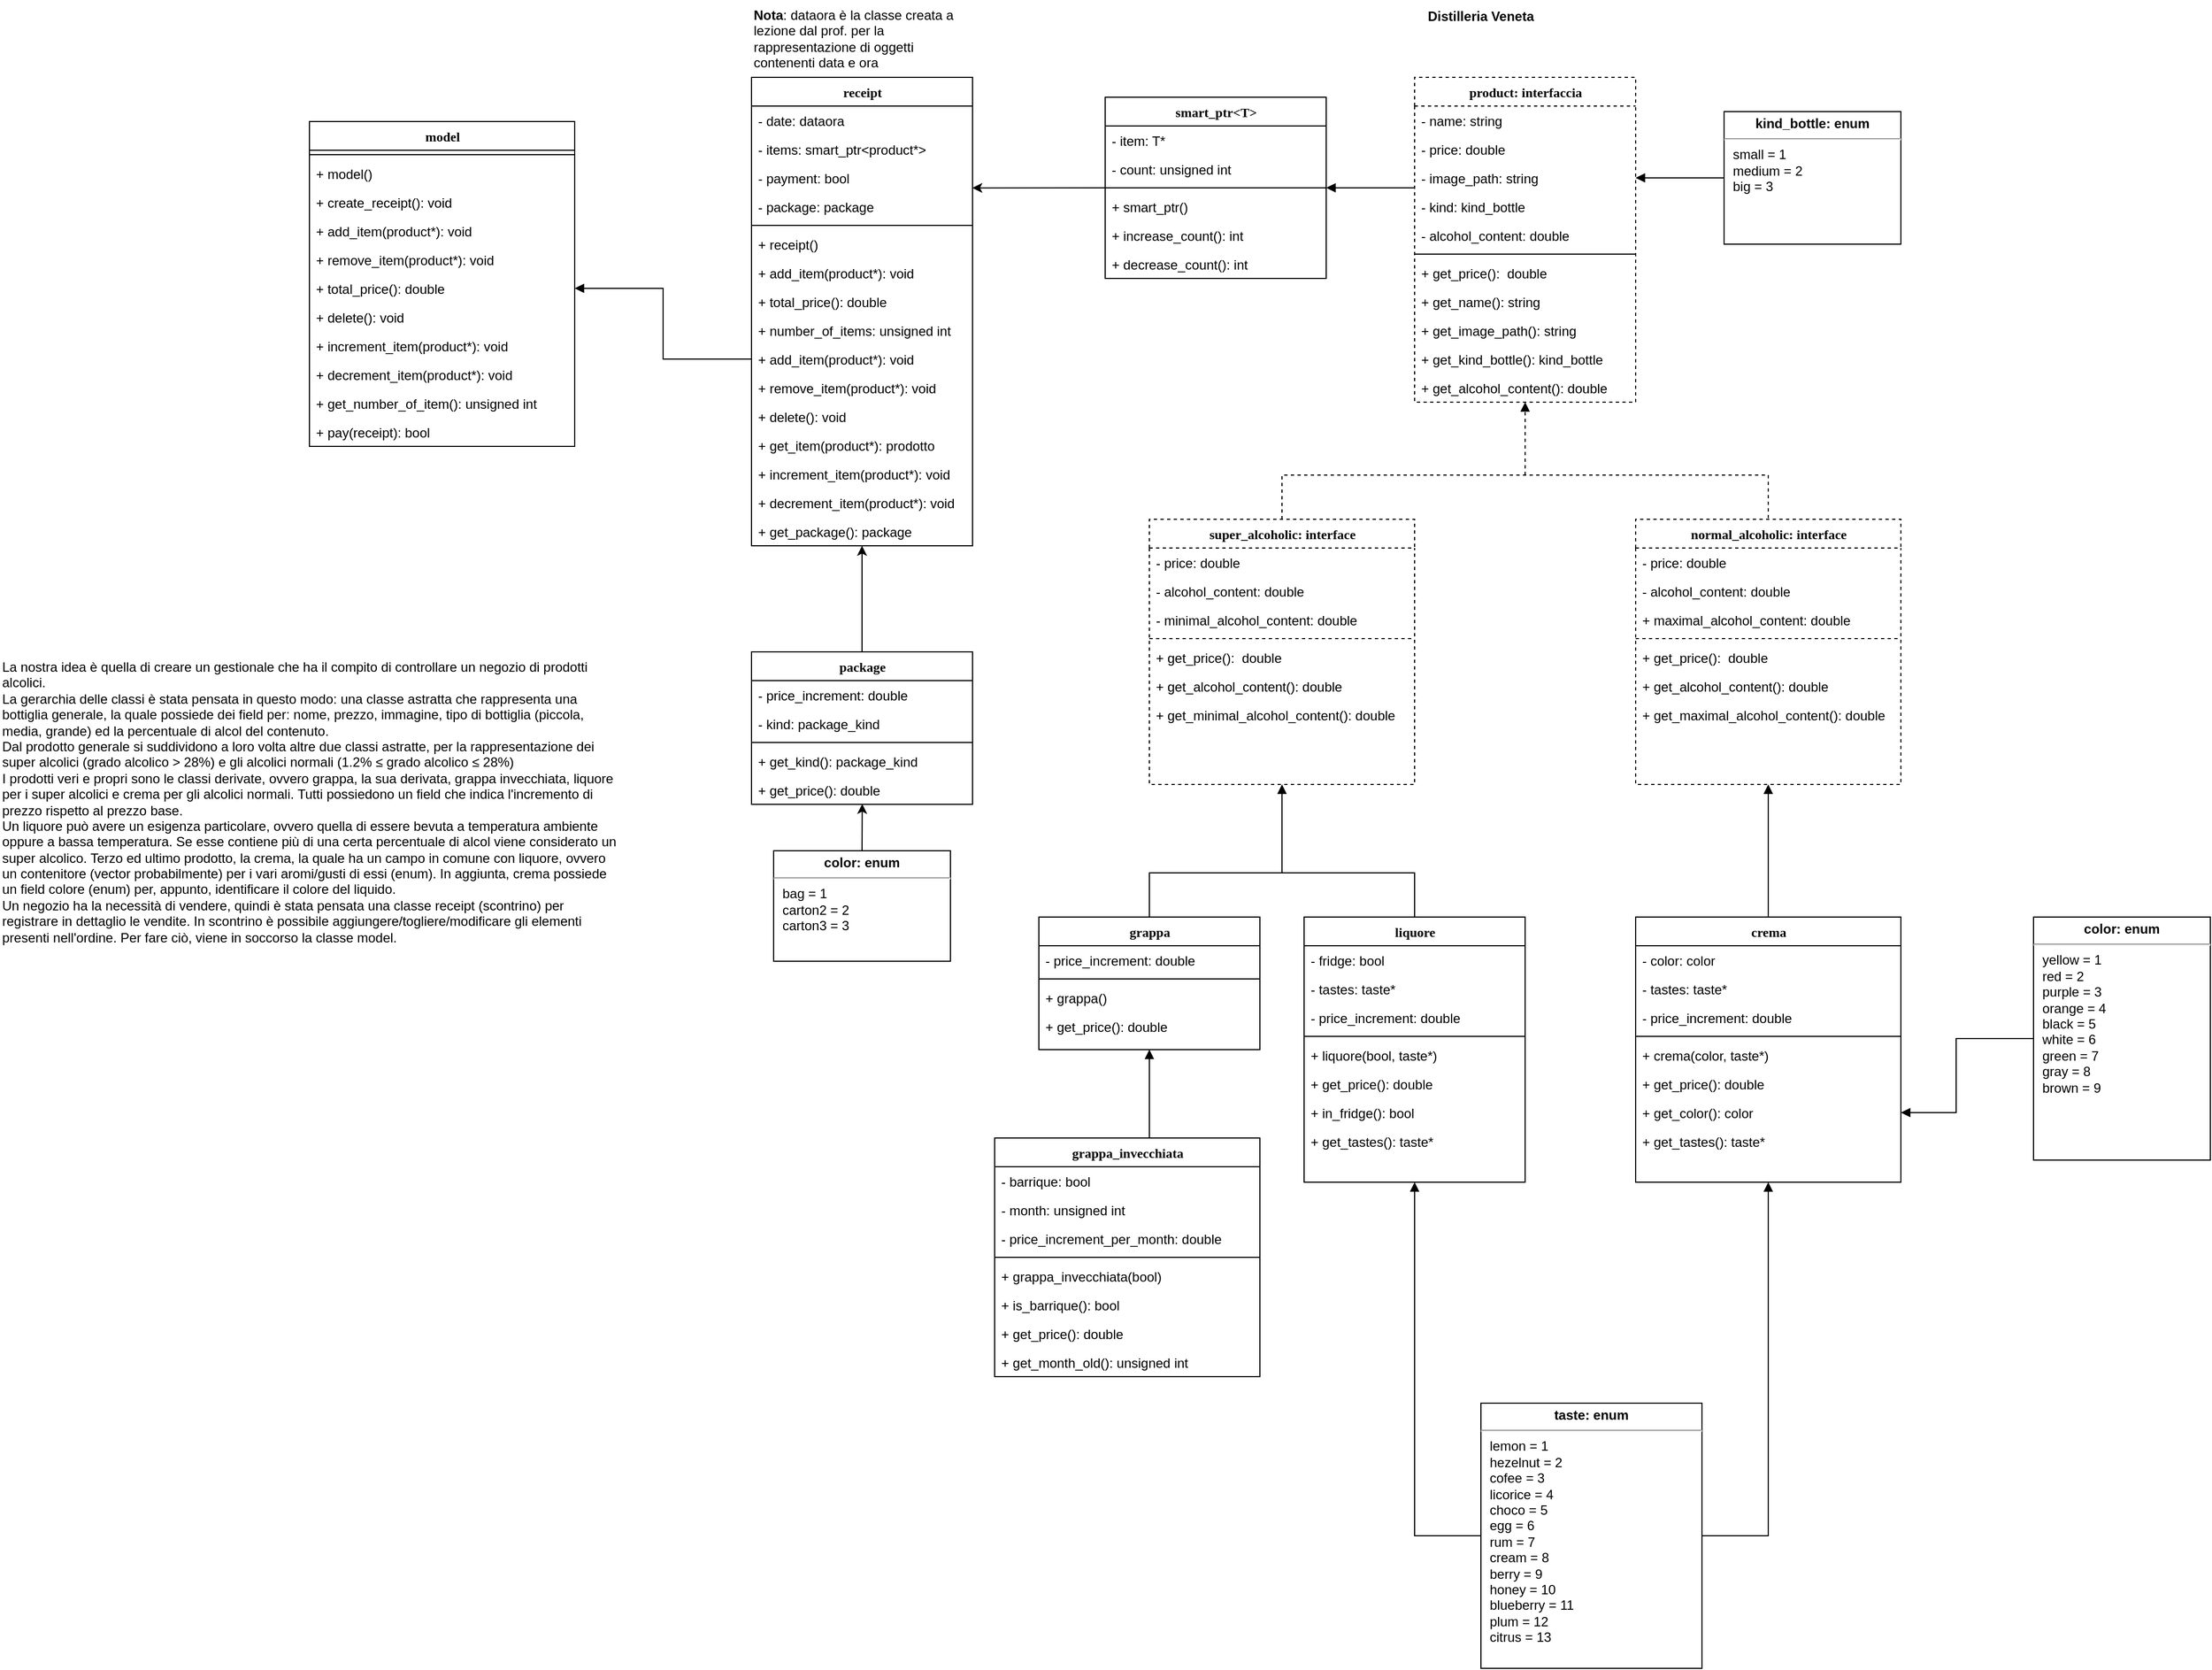 <mxfile version="13.9.9" type="device"><diagram name="Page-1" id="6133507b-19e7-1e82-6fc7-422aa6c4b21f"><mxGraphModel dx="2286" dy="769" grid="1" gridSize="10" guides="1" tooltips="1" connect="1" arrows="1" fold="1" page="1" pageScale="1" pageWidth="1100" pageHeight="850" background="#ffffff" math="0" shadow="0"><root><mxCell id="0"/><mxCell id="1" parent="0"/><mxCell id="235556782a83e6d0-1" value="grappa" style="swimlane;html=1;fontStyle=1;align=center;verticalAlign=top;childLayout=stackLayout;horizontal=1;startSize=26;horizontalStack=0;resizeParent=1;resizeLast=0;collapsible=1;marginBottom=0;swimlaneFillColor=#ffffff;rounded=0;shadow=0;comic=0;labelBackgroundColor=none;strokeWidth=1;fillColor=none;fontFamily=Verdana;fontSize=12" parent="1" vertex="1"><mxGeometry x="60" y="840" width="200" height="120" as="geometry"/></mxCell><mxCell id="wDToWBYk2xvD05rWvp_f-60" value="- price_increment: double" style="text;strokeColor=none;fillColor=none;align=left;verticalAlign=top;spacingLeft=4;spacingRight=4;overflow=hidden;rotatable=0;points=[[0,0.5],[1,0.5]];portConstraint=eastwest;" parent="235556782a83e6d0-1" vertex="1"><mxGeometry y="26" width="200" height="26" as="geometry"/></mxCell><mxCell id="235556782a83e6d0-6" value="" style="line;html=1;strokeWidth=1;fillColor=none;align=left;verticalAlign=middle;spacingTop=-1;spacingLeft=3;spacingRight=3;rotatable=0;labelPosition=right;points=[];portConstraint=eastwest;" parent="235556782a83e6d0-1" vertex="1"><mxGeometry y="52" width="200" height="8" as="geometry"/></mxCell><mxCell id="wDToWBYk2xvD05rWvp_f-27" value="+ grappa()" style="text;strokeColor=none;fillColor=none;align=left;verticalAlign=top;spacingLeft=4;spacingRight=4;overflow=hidden;rotatable=0;points=[[0,0.5],[1,0.5]];portConstraint=eastwest;" parent="235556782a83e6d0-1" vertex="1"><mxGeometry y="60" width="200" height="26" as="geometry"/></mxCell><mxCell id="wDToWBYk2xvD05rWvp_f-17" value="+ get_price(): double" style="text;strokeColor=none;fillColor=none;align=left;verticalAlign=top;spacingLeft=4;spacingRight=4;overflow=hidden;rotatable=0;points=[[0,0.5],[1,0.5]];portConstraint=eastwest;" parent="235556782a83e6d0-1" vertex="1"><mxGeometry y="86" width="200" height="26" as="geometry"/></mxCell><mxCell id="78961159f06e98e8-69" value="liquore" style="swimlane;html=1;fontStyle=1;align=center;verticalAlign=top;childLayout=stackLayout;horizontal=1;startSize=26;horizontalStack=0;resizeParent=1;resizeLast=0;collapsible=1;marginBottom=0;swimlaneFillColor=#ffffff;rounded=0;shadow=0;comic=0;labelBackgroundColor=none;strokeWidth=1;fillColor=none;fontFamily=Verdana;fontSize=12" parent="1" vertex="1"><mxGeometry x="300" y="840" width="200" height="240" as="geometry"/></mxCell><mxCell id="wDToWBYk2xvD05rWvp_f-36" value="- fridge: bool" style="text;strokeColor=none;fillColor=none;align=left;verticalAlign=top;spacingLeft=4;spacingRight=4;overflow=hidden;rotatable=0;points=[[0,0.5],[1,0.5]];portConstraint=eastwest;" parent="78961159f06e98e8-69" vertex="1"><mxGeometry y="26" width="200" height="26" as="geometry"/></mxCell><mxCell id="wDToWBYk2xvD05rWvp_f-41" value="- tastes: taste*" style="text;strokeColor=none;fillColor=none;align=left;verticalAlign=top;spacingLeft=4;spacingRight=4;overflow=hidden;rotatable=0;points=[[0,0.5],[1,0.5]];portConstraint=eastwest;" parent="78961159f06e98e8-69" vertex="1"><mxGeometry y="52" width="200" height="26" as="geometry"/></mxCell><mxCell id="wDToWBYk2xvD05rWvp_f-62" value="- price_increment: double" style="text;strokeColor=none;fillColor=none;align=left;verticalAlign=top;spacingLeft=4;spacingRight=4;overflow=hidden;rotatable=0;points=[[0,0.5],[1,0.5]];portConstraint=eastwest;" parent="78961159f06e98e8-69" vertex="1"><mxGeometry y="78" width="200" height="26" as="geometry"/></mxCell><mxCell id="78961159f06e98e8-77" value="" style="line;html=1;strokeWidth=1;fillColor=none;align=left;verticalAlign=middle;spacingTop=-1;spacingLeft=3;spacingRight=3;rotatable=0;labelPosition=right;points=[];portConstraint=eastwest;" parent="78961159f06e98e8-69" vertex="1"><mxGeometry y="104" width="200" height="8" as="geometry"/></mxCell><mxCell id="wDToWBYk2xvD05rWvp_f-29" value="+ liquore(bool, taste*)" style="text;strokeColor=none;fillColor=none;align=left;verticalAlign=top;spacingLeft=4;spacingRight=4;overflow=hidden;rotatable=0;points=[[0,0.5],[1,0.5]];portConstraint=eastwest;" parent="78961159f06e98e8-69" vertex="1"><mxGeometry y="112" width="200" height="26" as="geometry"/></mxCell><mxCell id="wDToWBYk2xvD05rWvp_f-30" value="+ get_price(): double" style="text;strokeColor=none;fillColor=none;align=left;verticalAlign=top;spacingLeft=4;spacingRight=4;overflow=hidden;rotatable=0;points=[[0,0.5],[1,0.5]];portConstraint=eastwest;" parent="78961159f06e98e8-69" vertex="1"><mxGeometry y="138" width="200" height="26" as="geometry"/></mxCell><mxCell id="wDToWBYk2xvD05rWvp_f-37" value="+ in_fridge(): bool" style="text;strokeColor=none;fillColor=none;align=left;verticalAlign=top;spacingLeft=4;spacingRight=4;overflow=hidden;rotatable=0;points=[[0,0.5],[1,0.5]];portConstraint=eastwest;" parent="78961159f06e98e8-69" vertex="1"><mxGeometry y="164" width="200" height="26" as="geometry"/></mxCell><mxCell id="wDToWBYk2xvD05rWvp_f-43" value="+ get_tastes(): taste*" style="text;strokeColor=none;fillColor=none;align=left;verticalAlign=top;spacingLeft=4;spacingRight=4;overflow=hidden;rotatable=0;points=[[0,0.5],[1,0.5]];portConstraint=eastwest;" parent="78961159f06e98e8-69" vertex="1"><mxGeometry y="190" width="200" height="26" as="geometry"/></mxCell><mxCell id="78961159f06e98e8-108" value="crema" style="swimlane;html=1;fontStyle=1;align=center;verticalAlign=top;childLayout=stackLayout;horizontal=1;startSize=26;horizontalStack=0;resizeParent=1;resizeLast=0;collapsible=1;marginBottom=0;swimlaneFillColor=#ffffff;rounded=0;shadow=0;comic=0;labelBackgroundColor=none;strokeWidth=1;fillColor=none;fontFamily=Verdana;fontSize=12" parent="1" vertex="1"><mxGeometry x="600" y="840" width="240" height="240" as="geometry"/></mxCell><mxCell id="78961159f06e98e8-109" value="- color: color" style="text;html=1;strokeColor=none;fillColor=none;align=left;verticalAlign=top;spacingLeft=4;spacingRight=4;whiteSpace=wrap;overflow=hidden;rotatable=0;points=[[0,0.5],[1,0.5]];portConstraint=eastwest;" parent="78961159f06e98e8-108" vertex="1"><mxGeometry y="26" width="240" height="26" as="geometry"/></mxCell><mxCell id="wDToWBYk2xvD05rWvp_f-42" value="- tastes: taste*" style="text;strokeColor=none;fillColor=none;align=left;verticalAlign=top;spacingLeft=4;spacingRight=4;overflow=hidden;rotatable=0;points=[[0,0.5],[1,0.5]];portConstraint=eastwest;" parent="78961159f06e98e8-108" vertex="1"><mxGeometry y="52" width="240" height="26" as="geometry"/></mxCell><mxCell id="wDToWBYk2xvD05rWvp_f-63" value="- price_increment: double" style="text;strokeColor=none;fillColor=none;align=left;verticalAlign=top;spacingLeft=4;spacingRight=4;overflow=hidden;rotatable=0;points=[[0,0.5],[1,0.5]];portConstraint=eastwest;" parent="78961159f06e98e8-108" vertex="1"><mxGeometry y="78" width="240" height="26" as="geometry"/></mxCell><mxCell id="78961159f06e98e8-116" value="" style="line;html=1;strokeWidth=1;fillColor=none;align=left;verticalAlign=middle;spacingTop=-1;spacingLeft=3;spacingRight=3;rotatable=0;labelPosition=right;points=[];portConstraint=eastwest;" parent="78961159f06e98e8-108" vertex="1"><mxGeometry y="104" width="240" height="8" as="geometry"/></mxCell><mxCell id="78961159f06e98e8-117" value="+ crema(color, taste*)" style="text;html=1;strokeColor=none;fillColor=none;align=left;verticalAlign=top;spacingLeft=4;spacingRight=4;whiteSpace=wrap;overflow=hidden;rotatable=0;points=[[0,0.5],[1,0.5]];portConstraint=eastwest;" parent="78961159f06e98e8-108" vertex="1"><mxGeometry y="112" width="240" height="26" as="geometry"/></mxCell><mxCell id="wDToWBYk2xvD05rWvp_f-31" value="+ get_price(): double" style="text;strokeColor=none;fillColor=none;align=left;verticalAlign=top;spacingLeft=4;spacingRight=4;overflow=hidden;rotatable=0;points=[[0,0.5],[1,0.5]];portConstraint=eastwest;" parent="78961159f06e98e8-108" vertex="1"><mxGeometry y="138" width="240" height="26" as="geometry"/></mxCell><mxCell id="wDToWBYk2xvD05rWvp_f-35" value="+ get_color(): color" style="text;strokeColor=none;fillColor=none;align=left;verticalAlign=top;spacingLeft=4;spacingRight=4;overflow=hidden;rotatable=0;points=[[0,0.5],[1,0.5]];portConstraint=eastwest;" parent="78961159f06e98e8-108" vertex="1"><mxGeometry y="164" width="240" height="26" as="geometry"/></mxCell><mxCell id="wDToWBYk2xvD05rWvp_f-44" value="+ get_tastes(): taste*" style="text;strokeColor=none;fillColor=none;align=left;verticalAlign=top;spacingLeft=4;spacingRight=4;overflow=hidden;rotatable=0;points=[[0,0.5],[1,0.5]];portConstraint=eastwest;" parent="78961159f06e98e8-108" vertex="1"><mxGeometry y="190" width="240" height="26" as="geometry"/></mxCell><mxCell id="wDToWBYk2xvD05rWvp_f-25" style="edgeStyle=elbowEdgeStyle;rounded=0;orthogonalLoop=1;jettySize=auto;html=1;entryX=0;entryY=0.5;entryDx=0;entryDy=0;startArrow=block;startFill=1;endArrow=none;endFill=0;strokeWidth=1;exitX=1;exitY=0.5;exitDx=0;exitDy=0;" parent="1" source="eJOInDr4pO3_xWl0mh2r-6" target="wDToWBYk2xvD05rWvp_f-23" edge="1"><mxGeometry relative="1" as="geometry"><mxPoint x="620" y="180" as="sourcePoint"/><Array as="points"><mxPoint x="610" y="200"/></Array></mxGeometry></mxCell><mxCell id="wDToWBYk2xvD05rWvp_f-21" style="edgeStyle=elbowEdgeStyle;rounded=0;orthogonalLoop=1;jettySize=auto;html=1;entryX=0.5;entryY=1;entryDx=0;entryDy=0;endArrow=block;endFill=1;strokeWidth=1;" parent="1" source="wDToWBYk2xvD05rWvp_f-7" target="235556782a83e6d0-1" edge="1"><mxGeometry relative="1" as="geometry"/></mxCell><mxCell id="wDToWBYk2xvD05rWvp_f-7" value="grappa_invecchiata" style="swimlane;html=1;fontStyle=1;align=center;verticalAlign=top;childLayout=stackLayout;horizontal=1;startSize=26;horizontalStack=0;resizeParent=1;resizeLast=0;collapsible=1;marginBottom=0;swimlaneFillColor=#ffffff;rounded=0;shadow=0;comic=0;labelBackgroundColor=none;strokeWidth=1;fillColor=none;fontFamily=Verdana;fontSize=12" parent="1" vertex="1"><mxGeometry x="20" y="1040" width="240" height="216" as="geometry"/></mxCell><mxCell id="wDToWBYk2xvD05rWvp_f-8" value="- barrique: bool" style="text;html=1;strokeColor=none;fillColor=none;align=left;verticalAlign=top;spacingLeft=4;spacingRight=4;whiteSpace=wrap;overflow=hidden;rotatable=0;points=[[0,0.5],[1,0.5]];portConstraint=eastwest;" parent="wDToWBYk2xvD05rWvp_f-7" vertex="1"><mxGeometry y="26" width="240" height="26" as="geometry"/></mxCell><mxCell id="wDToWBYk2xvD05rWvp_f-32" value="- month: unsigned int" style="text;strokeColor=none;fillColor=none;align=left;verticalAlign=top;spacingLeft=4;spacingRight=4;overflow=hidden;rotatable=0;points=[[0,0.5],[1,0.5]];portConstraint=eastwest;" parent="wDToWBYk2xvD05rWvp_f-7" vertex="1"><mxGeometry y="52" width="240" height="26" as="geometry"/></mxCell><mxCell id="wDToWBYk2xvD05rWvp_f-64" value="- price_increment_per_month: double" style="text;strokeColor=none;fillColor=none;align=left;verticalAlign=top;spacingLeft=4;spacingRight=4;overflow=hidden;rotatable=0;points=[[0,0.5],[1,0.5]];portConstraint=eastwest;" parent="wDToWBYk2xvD05rWvp_f-7" vertex="1"><mxGeometry y="78" width="240" height="26" as="geometry"/></mxCell><mxCell id="wDToWBYk2xvD05rWvp_f-9" value="" style="line;html=1;strokeWidth=1;fillColor=none;align=left;verticalAlign=middle;spacingTop=-1;spacingLeft=3;spacingRight=3;rotatable=0;labelPosition=right;points=[];portConstraint=eastwest;" parent="wDToWBYk2xvD05rWvp_f-7" vertex="1"><mxGeometry y="104" width="240" height="8" as="geometry"/></mxCell><mxCell id="wDToWBYk2xvD05rWvp_f-28" value="+ grappa_invecchiata(bool)" style="text;strokeColor=none;fillColor=none;align=left;verticalAlign=top;spacingLeft=4;spacingRight=4;overflow=hidden;rotatable=0;points=[[0,0.5],[1,0.5]];portConstraint=eastwest;" parent="wDToWBYk2xvD05rWvp_f-7" vertex="1"><mxGeometry y="112" width="240" height="26" as="geometry"/></mxCell><mxCell id="wDToWBYk2xvD05rWvp_f-15" value="+ is_barrique(): bool" style="text;html=1;strokeColor=none;fillColor=none;align=left;verticalAlign=top;spacingLeft=4;spacingRight=4;whiteSpace=wrap;overflow=hidden;rotatable=0;points=[[0,0.5],[1,0.5]];portConstraint=eastwest;" parent="wDToWBYk2xvD05rWvp_f-7" vertex="1"><mxGeometry y="138" width="240" height="26" as="geometry"/></mxCell><mxCell id="wDToWBYk2xvD05rWvp_f-19" value="+ get_price(): double" style="text;strokeColor=none;fillColor=none;align=left;verticalAlign=top;spacingLeft=4;spacingRight=4;overflow=hidden;rotatable=0;points=[[0,0.5],[1,0.5]];portConstraint=eastwest;" parent="wDToWBYk2xvD05rWvp_f-7" vertex="1"><mxGeometry y="164" width="240" height="26" as="geometry"/></mxCell><mxCell id="wDToWBYk2xvD05rWvp_f-33" value="+ get_month_old(): unsigned int" style="text;strokeColor=none;fillColor=none;align=left;verticalAlign=top;spacingLeft=4;spacingRight=4;overflow=hidden;rotatable=0;points=[[0,0.5],[1,0.5]];portConstraint=eastwest;" parent="wDToWBYk2xvD05rWvp_f-7" vertex="1"><mxGeometry y="190" width="240" height="26" as="geometry"/></mxCell><mxCell id="wDToWBYk2xvD05rWvp_f-23" value="&lt;p style=&quot;margin: 4px 0px 0px ; text-align: center&quot;&gt;&lt;b&gt;kind_bottle: enum&lt;/b&gt;&lt;/p&gt;&lt;hr&gt;&lt;p style=&quot;margin: 0px ; margin-left: 8px&quot;&gt;small = 1&lt;br&gt;medium = 2&lt;br&gt;big = 3&lt;/p&gt;" style="verticalAlign=top;align=left;overflow=fill;fontSize=12;fontFamily=Helvetica;html=1;" parent="1" vertex="1"><mxGeometry x="680" y="111" width="160" height="120" as="geometry"/></mxCell><mxCell id="wDToWBYk2xvD05rWvp_f-38" value="&lt;p style=&quot;margin: 4px 0px 0px ; text-align: center&quot;&gt;&lt;b&gt;color: enum&lt;/b&gt;&lt;/p&gt;&lt;hr&gt;&lt;p style=&quot;margin: 0px ; margin-left: 8px&quot;&gt;yellow = 1&lt;br&gt;red = 2&lt;br&gt;purple = 3&lt;/p&gt;&lt;p style=&quot;margin: 0px ; margin-left: 8px&quot;&gt;orange = 4&lt;/p&gt;&lt;p style=&quot;margin: 0px ; margin-left: 8px&quot;&gt;black = 5&lt;/p&gt;&lt;p style=&quot;margin: 0px ; margin-left: 8px&quot;&gt;white = 6&lt;/p&gt;&lt;p style=&quot;margin: 0px ; margin-left: 8px&quot;&gt;green = 7&lt;/p&gt;&lt;p style=&quot;margin: 0px ; margin-left: 8px&quot;&gt;gray = 8&lt;/p&gt;&lt;p style=&quot;margin: 0px ; margin-left: 8px&quot;&gt;brown = 9&lt;/p&gt;" style="verticalAlign=top;align=left;overflow=fill;fontSize=12;fontFamily=Helvetica;html=1;" parent="1" vertex="1"><mxGeometry x="960" y="840" width="160" height="220" as="geometry"/></mxCell><mxCell id="wDToWBYk2xvD05rWvp_f-40" value="" style="endArrow=none;html=1;strokeWidth=1;edgeStyle=orthogonalEdgeStyle;rounded=0;startArrow=block;startFill=1;exitX=1;exitY=0.5;exitDx=0;exitDy=0;entryX=0;entryY=0.5;entryDx=0;entryDy=0;" parent="1" source="wDToWBYk2xvD05rWvp_f-35" target="wDToWBYk2xvD05rWvp_f-38" edge="1"><mxGeometry width="50" height="50" relative="1" as="geometry"><mxPoint x="820" y="991" as="sourcePoint"/><mxPoint x="940" y="1080" as="targetPoint"/><Array as="points"><mxPoint x="890" y="1017"/><mxPoint x="890" y="950"/></Array></mxGeometry></mxCell><mxCell id="wDToWBYk2xvD05rWvp_f-45" value="&lt;p style=&quot;margin: 4px 0px 0px ; text-align: center&quot;&gt;&lt;b&gt;taste: enum&lt;/b&gt;&lt;/p&gt;&lt;hr&gt;&lt;p style=&quot;margin: 0px ; margin-left: 8px&quot;&gt;lemon = 1&lt;br&gt;hezelnut = 2&lt;br&gt;cofee = 3&lt;/p&gt;&lt;p style=&quot;margin: 0px ; margin-left: 8px&quot;&gt;licorice = 4&lt;/p&gt;&lt;p style=&quot;margin: 0px ; margin-left: 8px&quot;&gt;choco = 5&lt;/p&gt;&lt;p style=&quot;margin: 0px ; margin-left: 8px&quot;&gt;egg = 6&lt;/p&gt;&lt;p style=&quot;margin: 0px ; margin-left: 8px&quot;&gt;rum = 7&lt;/p&gt;&lt;p style=&quot;margin: 0px ; margin-left: 8px&quot;&gt;cream = 8&lt;/p&gt;&lt;p style=&quot;margin: 0px ; margin-left: 8px&quot;&gt;berry = 9&lt;/p&gt;&lt;p style=&quot;margin: 0px ; margin-left: 8px&quot;&gt;honey = 10&lt;/p&gt;&lt;p style=&quot;margin: 0px ; margin-left: 8px&quot;&gt;blueberry = 11&lt;/p&gt;&lt;p style=&quot;margin: 0px ; margin-left: 8px&quot;&gt;plum = 12&lt;/p&gt;&lt;p style=&quot;margin: 0px ; margin-left: 8px&quot;&gt;citrus = 13&lt;/p&gt;" style="verticalAlign=top;align=left;overflow=fill;fontSize=12;fontFamily=Helvetica;html=1;" parent="1" vertex="1"><mxGeometry x="460" y="1280" width="200" height="240" as="geometry"/></mxCell><mxCell id="wDToWBYk2xvD05rWvp_f-46" value="" style="endArrow=block;html=1;strokeWidth=1;entryX=0.5;entryY=1;entryDx=0;entryDy=0;edgeStyle=elbowEdgeStyle;rounded=0;endFill=1;" parent="1" target="78961159f06e98e8-69" edge="1"><mxGeometry width="50" height="50" relative="1" as="geometry"><mxPoint x="460" y="1400" as="sourcePoint"/><mxPoint x="450" y="1280" as="targetPoint"/><Array as="points"><mxPoint x="400" y="1260"/><mxPoint x="460" y="1320"/></Array></mxGeometry></mxCell><mxCell id="wDToWBYk2xvD05rWvp_f-47" value="" style="endArrow=block;html=1;strokeWidth=1;exitX=1;exitY=0.5;exitDx=0;exitDy=0;entryX=0.5;entryY=1;entryDx=0;entryDy=0;edgeStyle=elbowEdgeStyle;rounded=0;endFill=1;" parent="1" source="wDToWBYk2xvD05rWvp_f-45" target="78961159f06e98e8-108" edge="1"><mxGeometry width="50" height="50" relative="1" as="geometry"><mxPoint x="600" y="1230" as="sourcePoint"/><mxPoint x="650" y="1180" as="targetPoint"/><Array as="points"><mxPoint x="720" y="1260"/></Array></mxGeometry></mxCell><mxCell id="wDToWBYk2xvD05rWvp_f-56" value="model" style="swimlane;html=1;fontStyle=1;align=center;verticalAlign=top;childLayout=stackLayout;horizontal=1;startSize=26;horizontalStack=0;resizeParent=1;resizeLast=0;collapsible=1;marginBottom=0;swimlaneFillColor=#ffffff;rounded=0;shadow=0;comic=0;labelBackgroundColor=none;strokeWidth=1;fillColor=none;fontFamily=Verdana;fontSize=12" parent="1" vertex="1"><mxGeometry x="-600" y="120" width="240" height="294" as="geometry"/></mxCell><mxCell id="wDToWBYk2xvD05rWvp_f-57" value="" style="line;html=1;strokeWidth=1;fillColor=none;align=left;verticalAlign=middle;spacingTop=-1;spacingLeft=3;spacingRight=3;rotatable=0;labelPosition=right;points=[];portConstraint=eastwest;" parent="wDToWBYk2xvD05rWvp_f-56" vertex="1"><mxGeometry y="26" width="240" height="8" as="geometry"/></mxCell><mxCell id="wDToWBYk2xvD05rWvp_f-58" value="+ model()" style="text;strokeColor=none;fillColor=none;align=left;verticalAlign=top;spacingLeft=4;spacingRight=4;overflow=hidden;rotatable=0;points=[[0,0.5],[1,0.5]];portConstraint=eastwest;" parent="wDToWBYk2xvD05rWvp_f-56" vertex="1"><mxGeometry y="34" width="240" height="26" as="geometry"/></mxCell><mxCell id="wDToWBYk2xvD05rWvp_f-97" value="+ create_receipt(): void" style="text;strokeColor=none;fillColor=none;align=left;verticalAlign=top;spacingLeft=4;spacingRight=4;overflow=hidden;rotatable=0;points=[[0,0.5],[1,0.5]];portConstraint=eastwest;" parent="wDToWBYk2xvD05rWvp_f-56" vertex="1"><mxGeometry y="60" width="240" height="26" as="geometry"/></mxCell><mxCell id="wDToWBYk2xvD05rWvp_f-66" value="+ add_item(product*): void" style="text;strokeColor=none;fillColor=none;align=left;verticalAlign=top;spacingLeft=4;spacingRight=4;overflow=hidden;rotatable=0;points=[[0,0.5],[1,0.5]];portConstraint=eastwest;" parent="wDToWBYk2xvD05rWvp_f-56" vertex="1"><mxGeometry y="86" width="240" height="26" as="geometry"/></mxCell><mxCell id="wDToWBYk2xvD05rWvp_f-88" value="+ remove_item(product*): void" style="text;strokeColor=none;fillColor=none;align=left;verticalAlign=top;spacingLeft=4;spacingRight=4;overflow=hidden;rotatable=0;points=[[0,0.5],[1,0.5]];portConstraint=eastwest;" parent="wDToWBYk2xvD05rWvp_f-56" vertex="1"><mxGeometry y="112" width="240" height="26" as="geometry"/></mxCell><mxCell id="wDToWBYk2xvD05rWvp_f-59" value="+ total_price(): double" style="text;strokeColor=none;fillColor=none;align=left;verticalAlign=top;spacingLeft=4;spacingRight=4;overflow=hidden;rotatable=0;points=[[0,0.5],[1,0.5]];portConstraint=eastwest;" parent="wDToWBYk2xvD05rWvp_f-56" vertex="1"><mxGeometry y="138" width="240" height="26" as="geometry"/></mxCell><mxCell id="wDToWBYk2xvD05rWvp_f-90" value="+ delete(): void" style="text;strokeColor=none;fillColor=none;align=left;verticalAlign=top;spacingLeft=4;spacingRight=4;overflow=hidden;rotatable=0;points=[[0,0.5],[1,0.5]];portConstraint=eastwest;" parent="wDToWBYk2xvD05rWvp_f-56" vertex="1"><mxGeometry y="164" width="240" height="26" as="geometry"/></mxCell><mxCell id="wDToWBYk2xvD05rWvp_f-93" value="+ increment_item(product*): void" style="text;strokeColor=none;fillColor=none;align=left;verticalAlign=top;spacingLeft=4;spacingRight=4;overflow=hidden;rotatable=0;points=[[0,0.5],[1,0.5]];portConstraint=eastwest;" parent="wDToWBYk2xvD05rWvp_f-56" vertex="1"><mxGeometry y="190" width="240" height="26" as="geometry"/></mxCell><mxCell id="wDToWBYk2xvD05rWvp_f-96" value="+ decrement_item(product*): void" style="text;strokeColor=none;fillColor=none;align=left;verticalAlign=top;spacingLeft=4;spacingRight=4;overflow=hidden;rotatable=0;points=[[0,0.5],[1,0.5]];portConstraint=eastwest;" parent="wDToWBYk2xvD05rWvp_f-56" vertex="1"><mxGeometry y="216" width="240" height="26" as="geometry"/></mxCell><mxCell id="wDToWBYk2xvD05rWvp_f-98" value="+ get_number_of_item(): unsigned int" style="text;strokeColor=none;fillColor=none;align=left;verticalAlign=top;spacingLeft=4;spacingRight=4;overflow=hidden;rotatable=0;points=[[0,0.5],[1,0.5]];portConstraint=eastwest;" parent="wDToWBYk2xvD05rWvp_f-56" vertex="1"><mxGeometry y="242" width="240" height="26" as="geometry"/></mxCell><mxCell id="wDToWBYk2xvD05rWvp_f-99" value="+ pay(receipt): bool" style="text;strokeColor=none;fillColor=none;align=left;verticalAlign=top;spacingLeft=4;spacingRight=4;overflow=hidden;rotatable=0;points=[[0,0.5],[1,0.5]];portConstraint=eastwest;" parent="wDToWBYk2xvD05rWvp_f-56" vertex="1"><mxGeometry y="268" width="240" height="26" as="geometry"/></mxCell><mxCell id="wDToWBYk2xvD05rWvp_f-67" value="receipt" style="swimlane;html=1;fontStyle=1;align=center;verticalAlign=top;childLayout=stackLayout;horizontal=1;startSize=26;horizontalStack=0;resizeParent=1;resizeLast=0;collapsible=1;marginBottom=0;swimlaneFillColor=#ffffff;rounded=0;shadow=0;comic=0;labelBackgroundColor=none;strokeWidth=1;fillColor=none;fontFamily=Verdana;fontSize=12" parent="1" vertex="1"><mxGeometry x="-200" y="80" width="200" height="424" as="geometry"/></mxCell><mxCell id="wDToWBYk2xvD05rWvp_f-73" value="- date: dataora" style="text;strokeColor=none;fillColor=none;align=left;verticalAlign=top;spacingLeft=4;spacingRight=4;overflow=hidden;rotatable=0;points=[[0,0.5],[1,0.5]];portConstraint=eastwest;" parent="wDToWBYk2xvD05rWvp_f-67" vertex="1"><mxGeometry y="26" width="200" height="26" as="geometry"/></mxCell><mxCell id="wDToWBYk2xvD05rWvp_f-75" value="- items: smart_ptr&lt;product*&gt;" style="text;strokeColor=none;fillColor=none;align=left;verticalAlign=top;spacingLeft=4;spacingRight=4;overflow=hidden;rotatable=0;points=[[0,0.5],[1,0.5]];portConstraint=eastwest;" parent="wDToWBYk2xvD05rWvp_f-67" vertex="1"><mxGeometry y="52" width="200" height="26" as="geometry"/></mxCell><mxCell id="wDToWBYk2xvD05rWvp_f-95" value="- payment: bool" style="text;strokeColor=none;fillColor=none;align=left;verticalAlign=top;spacingLeft=4;spacingRight=4;overflow=hidden;rotatable=0;points=[[0,0.5],[1,0.5]];portConstraint=eastwest;" parent="wDToWBYk2xvD05rWvp_f-67" vertex="1"><mxGeometry y="78" width="200" height="26" as="geometry"/></mxCell><mxCell id="iqe-xj4EUP1lMkhz9TX--16" value="- package: package" style="text;strokeColor=none;fillColor=none;align=left;verticalAlign=top;spacingLeft=4;spacingRight=4;overflow=hidden;rotatable=0;points=[[0,0.5],[1,0.5]];portConstraint=eastwest;" parent="wDToWBYk2xvD05rWvp_f-67" vertex="1"><mxGeometry y="104" width="200" height="26" as="geometry"/></mxCell><mxCell id="wDToWBYk2xvD05rWvp_f-68" value="" style="line;html=1;strokeWidth=1;fillColor=none;align=left;verticalAlign=middle;spacingTop=-1;spacingLeft=3;spacingRight=3;rotatable=0;labelPosition=right;points=[];portConstraint=eastwest;" parent="wDToWBYk2xvD05rWvp_f-67" vertex="1"><mxGeometry y="130" width="200" height="8" as="geometry"/></mxCell><mxCell id="wDToWBYk2xvD05rWvp_f-69" value="+ receipt()" style="text;strokeColor=none;fillColor=none;align=left;verticalAlign=top;spacingLeft=4;spacingRight=4;overflow=hidden;rotatable=0;points=[[0,0.5],[1,0.5]];portConstraint=eastwest;" parent="wDToWBYk2xvD05rWvp_f-67" vertex="1"><mxGeometry y="138" width="200" height="26" as="geometry"/></mxCell><mxCell id="wDToWBYk2xvD05rWvp_f-70" value="+ add_item(product*): void" style="text;strokeColor=none;fillColor=none;align=left;verticalAlign=top;spacingLeft=4;spacingRight=4;overflow=hidden;rotatable=0;points=[[0,0.5],[1,0.5]];portConstraint=eastwest;" parent="wDToWBYk2xvD05rWvp_f-67" vertex="1"><mxGeometry y="164" width="200" height="26" as="geometry"/></mxCell><mxCell id="wDToWBYk2xvD05rWvp_f-71" value="+ total_price(): double" style="text;strokeColor=none;fillColor=none;align=left;verticalAlign=top;spacingLeft=4;spacingRight=4;overflow=hidden;rotatable=0;points=[[0,0.5],[1,0.5]];portConstraint=eastwest;" parent="wDToWBYk2xvD05rWvp_f-67" vertex="1"><mxGeometry y="190" width="200" height="26" as="geometry"/></mxCell><mxCell id="wDToWBYk2xvD05rWvp_f-72" value="+ number_of_items: unsigned int" style="text;strokeColor=none;fillColor=none;align=left;verticalAlign=top;spacingLeft=4;spacingRight=4;overflow=hidden;rotatable=0;points=[[0,0.5],[1,0.5]];portConstraint=eastwest;" parent="wDToWBYk2xvD05rWvp_f-67" vertex="1"><mxGeometry y="216" width="200" height="26" as="geometry"/></mxCell><mxCell id="wDToWBYk2xvD05rWvp_f-76" value="+ add_item(product*): void" style="text;strokeColor=none;fillColor=none;align=left;verticalAlign=top;spacingLeft=4;spacingRight=4;overflow=hidden;rotatable=0;points=[[0,0.5],[1,0.5]];portConstraint=eastwest;" parent="wDToWBYk2xvD05rWvp_f-67" vertex="1"><mxGeometry y="242" width="200" height="26" as="geometry"/></mxCell><mxCell id="wDToWBYk2xvD05rWvp_f-77" value="+ remove_item(product*): void" style="text;strokeColor=none;fillColor=none;align=left;verticalAlign=top;spacingLeft=4;spacingRight=4;overflow=hidden;rotatable=0;points=[[0,0.5],[1,0.5]];portConstraint=eastwest;" parent="wDToWBYk2xvD05rWvp_f-67" vertex="1"><mxGeometry y="268" width="200" height="26" as="geometry"/></mxCell><mxCell id="wDToWBYk2xvD05rWvp_f-89" value="+ delete(): void" style="text;strokeColor=none;fillColor=none;align=left;verticalAlign=top;spacingLeft=4;spacingRight=4;overflow=hidden;rotatable=0;points=[[0,0.5],[1,0.5]];portConstraint=eastwest;" parent="wDToWBYk2xvD05rWvp_f-67" vertex="1"><mxGeometry y="294" width="200" height="26" as="geometry"/></mxCell><mxCell id="wDToWBYk2xvD05rWvp_f-91" value="+ get_item(product*): prodotto" style="text;strokeColor=none;fillColor=none;align=left;verticalAlign=top;spacingLeft=4;spacingRight=4;overflow=hidden;rotatable=0;points=[[0,0.5],[1,0.5]];portConstraint=eastwest;" parent="wDToWBYk2xvD05rWvp_f-67" vertex="1"><mxGeometry y="320" width="200" height="26" as="geometry"/></mxCell><mxCell id="wDToWBYk2xvD05rWvp_f-92" value="+ increment_item(product*): void" style="text;strokeColor=none;fillColor=none;align=left;verticalAlign=top;spacingLeft=4;spacingRight=4;overflow=hidden;rotatable=0;points=[[0,0.5],[1,0.5]];portConstraint=eastwest;" parent="wDToWBYk2xvD05rWvp_f-67" vertex="1"><mxGeometry y="346" width="200" height="26" as="geometry"/></mxCell><mxCell id="wDToWBYk2xvD05rWvp_f-94" value="+ decrement_item(product*): void" style="text;strokeColor=none;fillColor=none;align=left;verticalAlign=top;spacingLeft=4;spacingRight=4;overflow=hidden;rotatable=0;points=[[0,0.5],[1,0.5]];portConstraint=eastwest;" parent="wDToWBYk2xvD05rWvp_f-67" vertex="1"><mxGeometry y="372" width="200" height="26" as="geometry"/></mxCell><mxCell id="iqe-xj4EUP1lMkhz9TX--17" value="+ get_package(): package" style="text;strokeColor=none;fillColor=none;align=left;verticalAlign=top;spacingLeft=4;spacingRight=4;overflow=hidden;rotatable=0;points=[[0,0.5],[1,0.5]];portConstraint=eastwest;" parent="wDToWBYk2xvD05rWvp_f-67" vertex="1"><mxGeometry y="398" width="200" height="26" as="geometry"/></mxCell><mxCell id="wDToWBYk2xvD05rWvp_f-100" value="" style="endArrow=none;html=1;strokeWidth=1;exitX=1;exitY=0.5;exitDx=0;exitDy=0;entryX=0;entryY=0.5;entryDx=0;entryDy=0;edgeStyle=elbowEdgeStyle;rounded=0;startArrow=block;startFill=1;" parent="1" source="wDToWBYk2xvD05rWvp_f-59" target="wDToWBYk2xvD05rWvp_f-76" edge="1"><mxGeometry width="50" height="50" relative="1" as="geometry"><mxPoint x="210" y="600" as="sourcePoint"/><mxPoint x="260" y="550" as="targetPoint"/></mxGeometry></mxCell><mxCell id="wDToWBYk2xvD05rWvp_f-104" value="La nostra idea è quella di creare un gestionale che ha il compito di controllare un negozio di prodotti alcolici.&lt;br&gt;La gerarchia delle classi è stata pensata in questo modo: una classe astratta che rappresenta una bottiglia generale, la quale possiede dei field per: nome, prezzo, immagine, tipo di bottiglia (piccola, media, grande) ed la percentuale di alcol del contenuto.&lt;br&gt;Dal prodotto generale si suddividono a loro volta altre due classi astratte, per la rappresentazione dei super alcolici (grado alcolico &amp;gt; 28%) e gli alcolici normali (1.2% ≤ grado alcolico ≤ 28%)&lt;br&gt;I prodotti veri e propri sono le classi derivate, ovvero grappa, la sua derivata, grappa invecchiata, liquore per i super alcolici e crema per gli alcolici normali. Tutti possiedono un field che indica l'incremento di prezzo rispetto al prezzo base.&lt;br&gt;Un liquore può avere un esigenza particolare, ovvero quella di essere bevuta a temperatura ambiente oppure a bassa temperatura. Se esse contiene più di una certa percentuale di alcol viene considerato un super alcolico. Terzo ed ultimo prodotto, la crema, la quale ha un campo in comune con liquore, ovvero un contenitore (vector probabilmente) per i vari aromi/gusti di essi (enum). In aggiunta, crema possiede un field colore (enum) per, appunto, identificare il colore del liquido.&lt;br&gt;Un negozio ha la necessità di vendere, quindi è stata pensata una classe receipt (scontrino) per registrare in dettaglio le vendite. In scontrino è possibile aggiungere/togliere/modificare gli elementi presenti nell'ordine. Per fare ciò, viene in soccorso la classe model." style="text;html=1;strokeColor=none;fillColor=none;align=left;verticalAlign=top;whiteSpace=wrap;rounded=0;" parent="1" vertex="1"><mxGeometry x="-880" y="600" width="560" height="280" as="geometry"/></mxCell><mxCell id="Am7bkLjfkQUK9ioDGn4e-2" value="&lt;b&gt;Nota&lt;/b&gt;: dataora è la classe creata a lezione dal prof. per la rappresentazione di oggetti contenenti data e ora" style="text;html=1;strokeColor=none;fillColor=none;align=left;verticalAlign=top;whiteSpace=wrap;rounded=0;" parent="1" vertex="1"><mxGeometry x="-200" y="10" width="200" height="50" as="geometry"/></mxCell><mxCell id="Am7bkLjfkQUK9ioDGn4e-5" value="package" style="swimlane;html=1;fontStyle=1;align=center;verticalAlign=top;childLayout=stackLayout;horizontal=1;startSize=26;horizontalStack=0;resizeParent=1;resizeLast=0;collapsible=1;marginBottom=0;swimlaneFillColor=#ffffff;rounded=0;shadow=0;comic=0;labelBackgroundColor=none;strokeWidth=1;fillColor=none;fontFamily=Verdana;fontSize=12" parent="1" vertex="1"><mxGeometry x="-200" y="600" width="200" height="138" as="geometry"/></mxCell><mxCell id="Am7bkLjfkQUK9ioDGn4e-6" value="- price_increment: double" style="text;strokeColor=none;fillColor=none;align=left;verticalAlign=top;spacingLeft=4;spacingRight=4;overflow=hidden;rotatable=0;points=[[0,0.5],[1,0.5]];portConstraint=eastwest;" parent="Am7bkLjfkQUK9ioDGn4e-5" vertex="1"><mxGeometry y="26" width="200" height="26" as="geometry"/></mxCell><mxCell id="iqe-xj4EUP1lMkhz9TX--12" value="- kind: package_kind" style="text;strokeColor=none;fillColor=none;align=left;verticalAlign=top;spacingLeft=4;spacingRight=4;overflow=hidden;rotatable=0;points=[[0,0.5],[1,0.5]];portConstraint=eastwest;" parent="Am7bkLjfkQUK9ioDGn4e-5" vertex="1"><mxGeometry y="52" width="200" height="26" as="geometry"/></mxCell><mxCell id="Am7bkLjfkQUK9ioDGn4e-7" value="" style="line;html=1;strokeWidth=1;fillColor=none;align=left;verticalAlign=middle;spacingTop=-1;spacingLeft=3;spacingRight=3;rotatable=0;labelPosition=right;points=[];portConstraint=eastwest;" parent="Am7bkLjfkQUK9ioDGn4e-5" vertex="1"><mxGeometry y="78" width="200" height="8" as="geometry"/></mxCell><mxCell id="Am7bkLjfkQUK9ioDGn4e-8" value="+ get_kind(): package_kind" style="text;strokeColor=none;fillColor=none;align=left;verticalAlign=top;spacingLeft=4;spacingRight=4;overflow=hidden;rotatable=0;points=[[0,0.5],[1,0.5]];portConstraint=eastwest;" parent="Am7bkLjfkQUK9ioDGn4e-5" vertex="1"><mxGeometry y="86" width="200" height="26" as="geometry"/></mxCell><mxCell id="Am7bkLjfkQUK9ioDGn4e-9" value="+ get_price(): double" style="text;strokeColor=none;fillColor=none;align=left;verticalAlign=top;spacingLeft=4;spacingRight=4;overflow=hidden;rotatable=0;points=[[0,0.5],[1,0.5]];portConstraint=eastwest;" parent="Am7bkLjfkQUK9ioDGn4e-5" vertex="1"><mxGeometry y="112" width="200" height="26" as="geometry"/></mxCell><mxCell id="Am7bkLjfkQUK9ioDGn4e-10" value="&lt;b&gt;Distilleria Veneta&lt;/b&gt;" style="text;html=1;strokeColor=none;fillColor=none;align=center;verticalAlign=middle;whiteSpace=wrap;rounded=0;" parent="1" vertex="1"><mxGeometry x="320" y="10" width="280" height="30" as="geometry"/></mxCell><mxCell id="iqe-xj4EUP1lMkhz9TX--1" value="smart_ptr&amp;lt;T&amp;gt;" style="swimlane;html=1;fontStyle=1;align=center;verticalAlign=top;childLayout=stackLayout;horizontal=1;startSize=26;horizontalStack=0;resizeParent=1;resizeLast=0;collapsible=1;marginBottom=0;swimlaneFillColor=#ffffff;rounded=0;shadow=0;comic=0;labelBackgroundColor=none;strokeWidth=1;fillColor=none;fontFamily=Verdana;fontSize=12" parent="1" vertex="1"><mxGeometry x="120" y="98" width="200" height="164" as="geometry"/></mxCell><mxCell id="iqe-xj4EUP1lMkhz9TX--2" value="- item: T*" style="text;strokeColor=none;fillColor=none;align=left;verticalAlign=top;spacingLeft=4;spacingRight=4;overflow=hidden;rotatable=0;points=[[0,0.5],[1,0.5]];portConstraint=eastwest;" parent="iqe-xj4EUP1lMkhz9TX--1" vertex="1"><mxGeometry y="26" width="200" height="26" as="geometry"/></mxCell><mxCell id="iqe-xj4EUP1lMkhz9TX--9" value="- count: unsigned int" style="text;strokeColor=none;fillColor=none;align=left;verticalAlign=top;spacingLeft=4;spacingRight=4;overflow=hidden;rotatable=0;points=[[0,0.5],[1,0.5]];portConstraint=eastwest;" parent="iqe-xj4EUP1lMkhz9TX--1" vertex="1"><mxGeometry y="52" width="200" height="26" as="geometry"/></mxCell><mxCell id="iqe-xj4EUP1lMkhz9TX--3" value="" style="line;html=1;strokeWidth=1;fillColor=none;align=left;verticalAlign=middle;spacingTop=-1;spacingLeft=3;spacingRight=3;rotatable=0;labelPosition=right;points=[];portConstraint=eastwest;" parent="iqe-xj4EUP1lMkhz9TX--1" vertex="1"><mxGeometry y="78" width="200" height="8" as="geometry"/></mxCell><mxCell id="iqe-xj4EUP1lMkhz9TX--4" value="+ smart_ptr()" style="text;strokeColor=none;fillColor=none;align=left;verticalAlign=top;spacingLeft=4;spacingRight=4;overflow=hidden;rotatable=0;points=[[0,0.5],[1,0.5]];portConstraint=eastwest;" parent="iqe-xj4EUP1lMkhz9TX--1" vertex="1"><mxGeometry y="86" width="200" height="26" as="geometry"/></mxCell><mxCell id="iqe-xj4EUP1lMkhz9TX--10" value="+ increase_count(): int" style="text;strokeColor=none;fillColor=none;align=left;verticalAlign=top;spacingLeft=4;spacingRight=4;overflow=hidden;rotatable=0;points=[[0,0.5],[1,0.5]];portConstraint=eastwest;" parent="iqe-xj4EUP1lMkhz9TX--1" vertex="1"><mxGeometry y="112" width="200" height="26" as="geometry"/></mxCell><mxCell id="iqe-xj4EUP1lMkhz9TX--11" value="+ decrease_count(): int" style="text;strokeColor=none;fillColor=none;align=left;verticalAlign=top;spacingLeft=4;spacingRight=4;overflow=hidden;rotatable=0;points=[[0,0.5],[1,0.5]];portConstraint=eastwest;" parent="iqe-xj4EUP1lMkhz9TX--1" vertex="1"><mxGeometry y="138" width="200" height="26" as="geometry"/></mxCell><mxCell id="iqe-xj4EUP1lMkhz9TX--7" value="" style="endArrow=none;html=1;entryX=0;entryY=0.5;entryDx=0;entryDy=0;exitX=1;exitY=0.5;exitDx=0;exitDy=0;startArrow=block;startFill=1;" parent="1" source="iqe-xj4EUP1lMkhz9TX--1" edge="1"><mxGeometry width="50" height="50" relative="1" as="geometry"><mxPoint x="310" y="170" as="sourcePoint"/><mxPoint x="400.0" y="180" as="targetPoint"/></mxGeometry></mxCell><mxCell id="iqe-xj4EUP1lMkhz9TX--8" value="" style="endArrow=classic;html=1;exitX=0;exitY=0.5;exitDx=0;exitDy=0;entryX=0.999;entryY=0.849;entryDx=0;entryDy=0;entryPerimeter=0;" parent="1" source="iqe-xj4EUP1lMkhz9TX--1" target="wDToWBYk2xvD05rWvp_f-95" edge="1"><mxGeometry width="50" height="50" relative="1" as="geometry"><mxPoint x="110" y="180" as="sourcePoint"/><mxPoint x="80" y="180" as="targetPoint"/></mxGeometry></mxCell><mxCell id="iqe-xj4EUP1lMkhz9TX--13" value="&lt;p style=&quot;margin: 4px 0px 0px ; text-align: center&quot;&gt;&lt;b&gt;color: enum&lt;/b&gt;&lt;/p&gt;&lt;hr&gt;&lt;p style=&quot;margin: 0px ; margin-left: 8px&quot;&gt;bag = 1&lt;/p&gt;&lt;p style=&quot;margin: 0px ; margin-left: 8px&quot;&gt;carton2 = 2&lt;/p&gt;&lt;p style=&quot;margin: 0px ; margin-left: 8px&quot;&gt;carton3 = 3&lt;/p&gt;" style="verticalAlign=top;align=left;overflow=fill;fontSize=12;fontFamily=Helvetica;html=1;" parent="1" vertex="1"><mxGeometry x="-180" y="780" width="160" height="100" as="geometry"/></mxCell><mxCell id="iqe-xj4EUP1lMkhz9TX--14" value="" style="endArrow=classic;html=1;exitX=0.5;exitY=0;exitDx=0;exitDy=0;entryX=0.501;entryY=0.985;entryDx=0;entryDy=0;entryPerimeter=0;" parent="1" source="iqe-xj4EUP1lMkhz9TX--13" target="Am7bkLjfkQUK9ioDGn4e-9" edge="1"><mxGeometry width="50" height="50" relative="1" as="geometry"><mxPoint x="-120" y="780" as="sourcePoint"/><mxPoint x="-120" y="750" as="targetPoint"/></mxGeometry></mxCell><mxCell id="iqe-xj4EUP1lMkhz9TX--15" value="" style="endArrow=classic;html=1;exitX=0.5;exitY=0;exitDx=0;exitDy=0;entryX=0.5;entryY=1;entryDx=0;entryDy=0;" parent="1" source="Am7bkLjfkQUK9ioDGn4e-5" target="wDToWBYk2xvD05rWvp_f-67" edge="1"><mxGeometry width="50" height="50" relative="1" as="geometry"><mxPoint x="-220" y="670" as="sourcePoint"/><mxPoint x="-170" y="620" as="targetPoint"/></mxGeometry></mxCell><mxCell id="eJOInDr4pO3_xWl0mh2r-3" value="product: interfaccia" style="swimlane;html=1;fontStyle=1;align=center;verticalAlign=top;childLayout=stackLayout;horizontal=1;startSize=26;horizontalStack=0;resizeParent=1;resizeLast=0;collapsible=1;marginBottom=0;swimlaneFillColor=#ffffff;rounded=0;shadow=0;comic=0;labelBackgroundColor=none;strokeWidth=1;fillColor=none;fontFamily=Verdana;fontSize=12;dashed=1;" parent="1" vertex="1"><mxGeometry x="400" y="80" width="200" height="294" as="geometry"/></mxCell><mxCell id="eJOInDr4pO3_xWl0mh2r-4" value="- name: string" style="text;html=1;strokeColor=none;fillColor=none;align=left;verticalAlign=top;spacingLeft=4;spacingRight=4;whiteSpace=wrap;overflow=hidden;rotatable=0;points=[[0,0.5],[1,0.5]];portConstraint=eastwest;" parent="eJOInDr4pO3_xWl0mh2r-3" vertex="1"><mxGeometry y="26" width="200" height="26" as="geometry"/></mxCell><mxCell id="eJOInDr4pO3_xWl0mh2r-5" value="- price: double" style="text;strokeColor=none;fillColor=none;align=left;verticalAlign=top;spacingLeft=4;spacingRight=4;overflow=hidden;rotatable=0;points=[[0,0.5],[1,0.5]];portConstraint=eastwest;" parent="eJOInDr4pO3_xWl0mh2r-3" vertex="1"><mxGeometry y="52" width="200" height="26" as="geometry"/></mxCell><mxCell id="eJOInDr4pO3_xWl0mh2r-6" value="- image_path: string" style="text;strokeColor=none;fillColor=none;align=left;verticalAlign=top;spacingLeft=4;spacingRight=4;overflow=hidden;rotatable=0;points=[[0,0.5],[1,0.5]];portConstraint=eastwest;" parent="eJOInDr4pO3_xWl0mh2r-3" vertex="1"><mxGeometry y="78" width="200" height="26" as="geometry"/></mxCell><mxCell id="eJOInDr4pO3_xWl0mh2r-7" value="- kind: kind_bottle" style="text;strokeColor=none;fillColor=none;align=left;verticalAlign=top;spacingLeft=4;spacingRight=4;overflow=hidden;rotatable=0;points=[[0,0.5],[1,0.5]];portConstraint=eastwest;" parent="eJOInDr4pO3_xWl0mh2r-3" vertex="1"><mxGeometry y="104" width="200" height="26" as="geometry"/></mxCell><mxCell id="eJOInDr4pO3_xWl0mh2r-14" value="- alcohol_content: double" style="text;strokeColor=none;fillColor=none;align=left;verticalAlign=top;spacingLeft=4;spacingRight=4;overflow=hidden;rotatable=0;points=[[0,0.5],[1,0.5]];portConstraint=eastwest;" parent="eJOInDr4pO3_xWl0mh2r-3" vertex="1"><mxGeometry y="130" width="200" height="26" as="geometry"/></mxCell><mxCell id="eJOInDr4pO3_xWl0mh2r-8" value="" style="line;html=1;strokeWidth=1;fillColor=none;align=left;verticalAlign=middle;spacingTop=-1;spacingLeft=3;spacingRight=3;rotatable=0;labelPosition=right;points=[];portConstraint=eastwest;" parent="eJOInDr4pO3_xWl0mh2r-3" vertex="1"><mxGeometry y="156" width="200" height="8" as="geometry"/></mxCell><mxCell id="eJOInDr4pO3_xWl0mh2r-9" value="+ get_price():  double" style="text;strokeColor=none;fillColor=none;align=left;verticalAlign=top;spacingLeft=4;spacingRight=4;overflow=hidden;rotatable=0;points=[[0,0.5],[1,0.5]];portConstraint=eastwest;" parent="eJOInDr4pO3_xWl0mh2r-3" vertex="1"><mxGeometry y="164" width="200" height="26" as="geometry"/></mxCell><mxCell id="eJOInDr4pO3_xWl0mh2r-10" value="+ get_name(): string" style="text;strokeColor=none;fillColor=none;align=left;verticalAlign=top;spacingLeft=4;spacingRight=4;overflow=hidden;rotatable=0;points=[[0,0.5],[1,0.5]];portConstraint=eastwest;" parent="eJOInDr4pO3_xWl0mh2r-3" vertex="1"><mxGeometry y="190" width="200" height="26" as="geometry"/></mxCell><mxCell id="eJOInDr4pO3_xWl0mh2r-11" value="+ get_image_path(): string" style="text;strokeColor=none;fillColor=none;align=left;verticalAlign=top;spacingLeft=4;spacingRight=4;overflow=hidden;rotatable=0;points=[[0,0.5],[1,0.5]];portConstraint=eastwest;" parent="eJOInDr4pO3_xWl0mh2r-3" vertex="1"><mxGeometry y="216" width="200" height="26" as="geometry"/></mxCell><mxCell id="eJOInDr4pO3_xWl0mh2r-12" value="+ get_kind_bottle(): kind_bottle" style="text;strokeColor=none;fillColor=none;align=left;verticalAlign=top;spacingLeft=4;spacingRight=4;overflow=hidden;rotatable=0;points=[[0,0.5],[1,0.5]];portConstraint=eastwest;" parent="eJOInDr4pO3_xWl0mh2r-3" vertex="1"><mxGeometry y="242" width="200" height="26" as="geometry"/></mxCell><mxCell id="eJOInDr4pO3_xWl0mh2r-13" value="+ get_alcohol_content(): double" style="text;strokeColor=none;fillColor=none;align=left;verticalAlign=top;spacingLeft=4;spacingRight=4;overflow=hidden;rotatable=0;points=[[0,0.5],[1,0.5]];portConstraint=eastwest;" parent="eJOInDr4pO3_xWl0mh2r-3" vertex="1"><mxGeometry y="268" width="200" height="22" as="geometry"/></mxCell><mxCell id="eJOInDr4pO3_xWl0mh2r-15" value="" style="endArrow=none;html=1;exitX=0.5;exitY=0;exitDx=0;exitDy=0;entryX=0.5;entryY=0;entryDx=0;entryDy=0;edgeStyle=elbowEdgeStyle;elbow=vertical;rounded=0;" parent="1" source="235556782a83e6d0-1" target="78961159f06e98e8-69" edge="1"><mxGeometry width="50" height="50" relative="1" as="geometry"><mxPoint x="390" y="740" as="sourcePoint"/><mxPoint x="440" y="690" as="targetPoint"/><Array as="points"><mxPoint x="280" y="800"/></Array></mxGeometry></mxCell><mxCell id="eJOInDr4pO3_xWl0mh2r-16" value="super_alcoholic: interface" style="swimlane;html=1;fontStyle=1;align=center;verticalAlign=top;childLayout=stackLayout;horizontal=1;startSize=26;horizontalStack=0;resizeParent=1;resizeLast=0;collapsible=1;marginBottom=0;swimlaneFillColor=#ffffff;rounded=0;shadow=0;comic=0;labelBackgroundColor=none;strokeWidth=1;fillColor=none;fontFamily=Verdana;fontSize=12;dashed=1;" parent="1" vertex="1"><mxGeometry x="160" y="480" width="240" height="240" as="geometry"/></mxCell><mxCell id="eJOInDr4pO3_xWl0mh2r-18" value="- price: double" style="text;strokeColor=none;fillColor=none;align=left;verticalAlign=top;spacingLeft=4;spacingRight=4;overflow=hidden;rotatable=0;points=[[0,0.5],[1,0.5]];portConstraint=eastwest;" parent="eJOInDr4pO3_xWl0mh2r-16" vertex="1"><mxGeometry y="26" width="240" height="26" as="geometry"/></mxCell><mxCell id="eJOInDr4pO3_xWl0mh2r-17" value="- alcohol_content: double" style="text;html=1;strokeColor=none;fillColor=none;align=left;verticalAlign=top;spacingLeft=4;spacingRight=4;whiteSpace=wrap;overflow=hidden;rotatable=0;points=[[0,0.5],[1,0.5]];portConstraint=eastwest;" parent="eJOInDr4pO3_xWl0mh2r-16" vertex="1"><mxGeometry y="52" width="240" height="26" as="geometry"/></mxCell><mxCell id="eJOInDr4pO3_xWl0mh2r-42" value="- minimal_alcohol_content: double" style="text;strokeColor=none;fillColor=none;align=left;verticalAlign=top;spacingLeft=4;spacingRight=4;overflow=hidden;rotatable=0;points=[[0,0.5],[1,0.5]];portConstraint=eastwest;dashed=1;" parent="eJOInDr4pO3_xWl0mh2r-16" vertex="1"><mxGeometry y="78" width="240" height="26" as="geometry"/></mxCell><mxCell id="eJOInDr4pO3_xWl0mh2r-22" value="" style="line;html=1;strokeWidth=1;fillColor=none;align=left;verticalAlign=middle;spacingTop=-1;spacingLeft=3;spacingRight=3;rotatable=0;labelPosition=right;points=[];portConstraint=eastwest;dashed=1;" parent="eJOInDr4pO3_xWl0mh2r-16" vertex="1"><mxGeometry y="104" width="240" height="8" as="geometry"/></mxCell><mxCell id="eJOInDr4pO3_xWl0mh2r-23" value="+ get_price():  double" style="text;strokeColor=none;fillColor=none;align=left;verticalAlign=top;spacingLeft=4;spacingRight=4;overflow=hidden;rotatable=0;points=[[0,0.5],[1,0.5]];portConstraint=eastwest;" parent="eJOInDr4pO3_xWl0mh2r-16" vertex="1"><mxGeometry y="112" width="240" height="26" as="geometry"/></mxCell><mxCell id="eJOInDr4pO3_xWl0mh2r-27" value="+ get_alcohol_content(): double" style="text;strokeColor=none;fillColor=none;align=left;verticalAlign=top;spacingLeft=4;spacingRight=4;overflow=hidden;rotatable=0;points=[[0,0.5],[1,0.5]];portConstraint=eastwest;" parent="eJOInDr4pO3_xWl0mh2r-16" vertex="1"><mxGeometry y="138" width="240" height="26" as="geometry"/></mxCell><mxCell id="eJOInDr4pO3_xWl0mh2r-44" value="+ get_minimal_alcohol_content(): double" style="text;strokeColor=none;fillColor=none;align=left;verticalAlign=top;spacingLeft=4;spacingRight=4;overflow=hidden;rotatable=0;points=[[0,0.5],[1,0.5]];portConstraint=eastwest;dashed=1;" parent="eJOInDr4pO3_xWl0mh2r-16" vertex="1"><mxGeometry y="164" width="240" height="26" as="geometry"/></mxCell><mxCell id="eJOInDr4pO3_xWl0mh2r-28" value="normal_alcoholic: interface" style="swimlane;html=1;fontStyle=1;align=center;verticalAlign=top;childLayout=stackLayout;horizontal=1;startSize=26;horizontalStack=0;resizeParent=1;resizeLast=0;collapsible=1;marginBottom=0;swimlaneFillColor=#ffffff;rounded=0;shadow=0;comic=0;labelBackgroundColor=none;strokeWidth=1;fillColor=none;fontFamily=Verdana;fontSize=12;dashed=1;" parent="1" vertex="1"><mxGeometry x="600" y="480" width="240" height="240" as="geometry"/></mxCell><mxCell id="eJOInDr4pO3_xWl0mh2r-30" value="- price: double" style="text;strokeColor=none;fillColor=none;align=left;verticalAlign=top;spacingLeft=4;spacingRight=4;overflow=hidden;rotatable=0;points=[[0,0.5],[1,0.5]];portConstraint=eastwest;" parent="eJOInDr4pO3_xWl0mh2r-28" vertex="1"><mxGeometry y="26" width="240" height="26" as="geometry"/></mxCell><mxCell id="eJOInDr4pO3_xWl0mh2r-33" value="- alcohol_content: double" style="text;strokeColor=none;fillColor=none;align=left;verticalAlign=top;spacingLeft=4;spacingRight=4;overflow=hidden;rotatable=0;points=[[0,0.5],[1,0.5]];portConstraint=eastwest;" parent="eJOInDr4pO3_xWl0mh2r-28" vertex="1"><mxGeometry y="52" width="240" height="26" as="geometry"/></mxCell><mxCell id="eJOInDr4pO3_xWl0mh2r-43" value="+ maximal_alcohol_content: double" style="text;strokeColor=none;fillColor=none;align=left;verticalAlign=top;spacingLeft=4;spacingRight=4;overflow=hidden;rotatable=0;points=[[0,0.5],[1,0.5]];portConstraint=eastwest;dashed=1;" parent="eJOInDr4pO3_xWl0mh2r-28" vertex="1"><mxGeometry y="78" width="240" height="26" as="geometry"/></mxCell><mxCell id="eJOInDr4pO3_xWl0mh2r-34" value="" style="line;html=1;strokeWidth=1;fillColor=none;align=left;verticalAlign=middle;spacingTop=-1;spacingLeft=3;spacingRight=3;rotatable=0;labelPosition=right;points=[];portConstraint=eastwest;dashed=1;" parent="eJOInDr4pO3_xWl0mh2r-28" vertex="1"><mxGeometry y="104" width="240" height="8" as="geometry"/></mxCell><mxCell id="eJOInDr4pO3_xWl0mh2r-35" value="+ get_price():  double" style="text;strokeColor=none;fillColor=none;align=left;verticalAlign=top;spacingLeft=4;spacingRight=4;overflow=hidden;rotatable=0;points=[[0,0.5],[1,0.5]];portConstraint=eastwest;" parent="eJOInDr4pO3_xWl0mh2r-28" vertex="1"><mxGeometry y="112" width="240" height="26" as="geometry"/></mxCell><mxCell id="eJOInDr4pO3_xWl0mh2r-39" value="+ get_alcohol_content(): double" style="text;strokeColor=none;fillColor=none;align=left;verticalAlign=top;spacingLeft=4;spacingRight=4;overflow=hidden;rotatable=0;points=[[0,0.5],[1,0.5]];portConstraint=eastwest;" parent="eJOInDr4pO3_xWl0mh2r-28" vertex="1"><mxGeometry y="138" width="240" height="26" as="geometry"/></mxCell><mxCell id="eJOInDr4pO3_xWl0mh2r-37" value="+ get_maximal_alcohol_content(): double" style="text;strokeColor=none;fillColor=none;align=left;verticalAlign=top;spacingLeft=4;spacingRight=4;overflow=hidden;rotatable=0;points=[[0,0.5],[1,0.5]];portConstraint=eastwest;" parent="eJOInDr4pO3_xWl0mh2r-28" vertex="1"><mxGeometry y="164" width="240" height="26" as="geometry"/></mxCell><mxCell id="eJOInDr4pO3_xWl0mh2r-40" value="" style="endArrow=none;html=1;exitX=0.5;exitY=0;exitDx=0;exitDy=0;entryX=0.5;entryY=0;entryDx=0;entryDy=0;edgeStyle=elbowEdgeStyle;elbow=vertical;rounded=0;dashed=1;" parent="1" source="eJOInDr4pO3_xWl0mh2r-16" target="eJOInDr4pO3_xWl0mh2r-28" edge="1"><mxGeometry width="50" height="50" relative="1" as="geometry"><mxPoint x="550" y="530" as="sourcePoint"/><mxPoint x="600" y="480" as="targetPoint"/><Array as="points"><mxPoint x="500" y="440"/></Array></mxGeometry></mxCell><mxCell id="eJOInDr4pO3_xWl0mh2r-41" value="" style="endArrow=block;html=1;entryX=0.5;entryY=1;entryDx=0;entryDy=0;endFill=1;dashed=1;" parent="1" target="eJOInDr4pO3_xWl0mh2r-3" edge="1"><mxGeometry width="50" height="50" relative="1" as="geometry"><mxPoint x="500" y="440" as="sourcePoint"/><mxPoint x="500" y="390" as="targetPoint"/></mxGeometry></mxCell><mxCell id="eJOInDr4pO3_xWl0mh2r-45" value="" style="endArrow=block;html=1;entryX=0.5;entryY=1;entryDx=0;entryDy=0;endFill=1;" parent="1" target="eJOInDr4pO3_xWl0mh2r-16" edge="1"><mxGeometry width="50" height="50" relative="1" as="geometry"><mxPoint x="280" y="800" as="sourcePoint"/><mxPoint x="460" y="850" as="targetPoint"/></mxGeometry></mxCell><mxCell id="eJOInDr4pO3_xWl0mh2r-46" value="" style="endArrow=block;html=1;exitX=0.5;exitY=0;exitDx=0;exitDy=0;entryX=0.5;entryY=1;entryDx=0;entryDy=0;endFill=1;" parent="1" source="78961159f06e98e8-108" target="eJOInDr4pO3_xWl0mh2r-28" edge="1"><mxGeometry width="50" height="50" relative="1" as="geometry"><mxPoint x="620" y="700" as="sourcePoint"/><mxPoint x="670" y="650" as="targetPoint"/></mxGeometry></mxCell></root></mxGraphModel></diagram></mxfile>